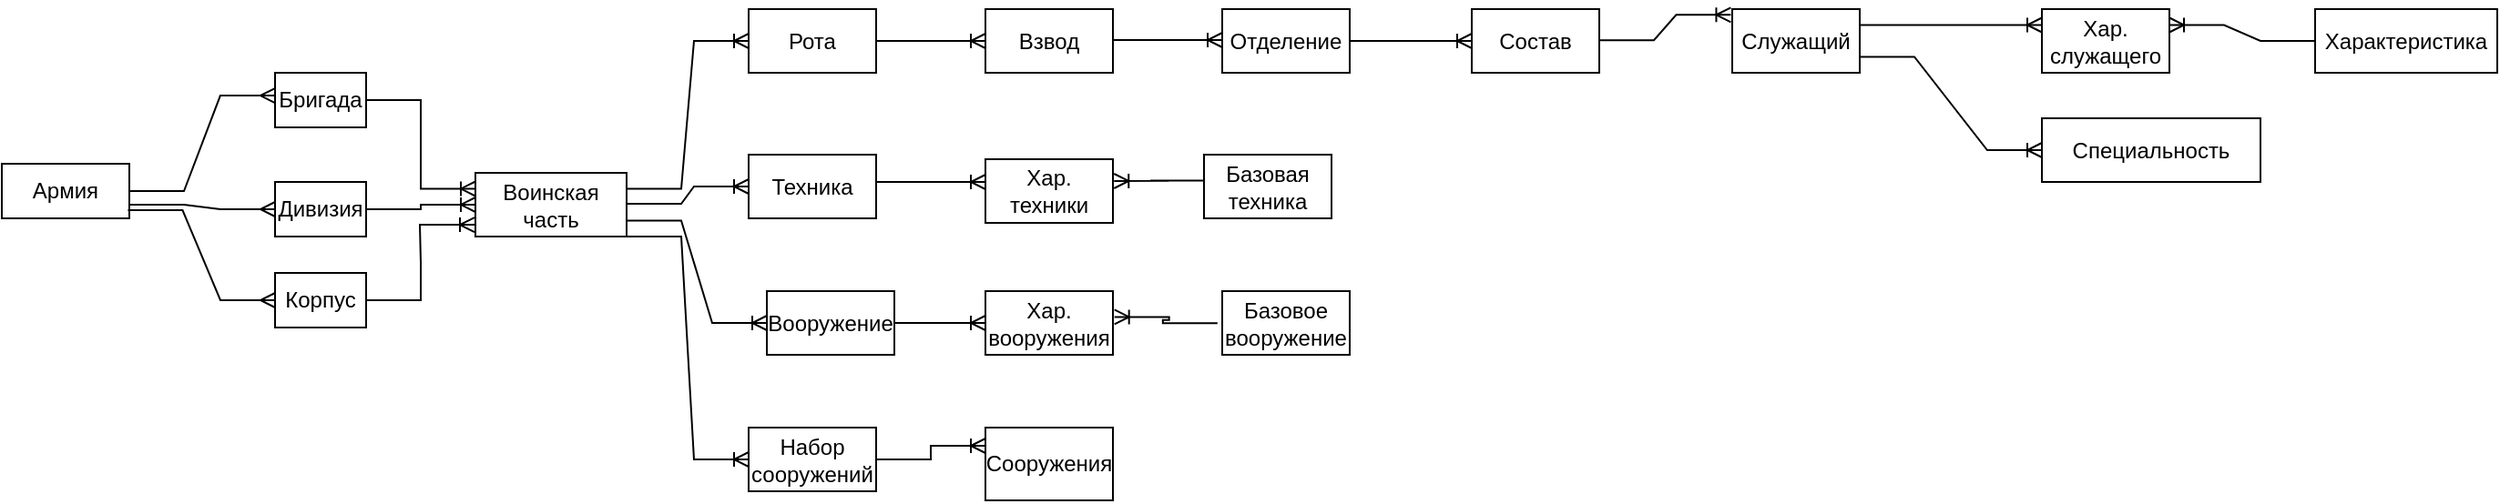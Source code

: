 <mxfile version="22.1.18" type="device">
  <diagram name="Страница — 1" id="XiXeaW232slYccb4axrf">
    <mxGraphModel dx="1050" dy="565" grid="1" gridSize="10" guides="1" tooltips="1" connect="1" arrows="1" fold="1" page="1" pageScale="1" pageWidth="827" pageHeight="1169" math="0" shadow="0">
      <root>
        <mxCell id="0" />
        <mxCell id="1" parent="0" />
        <mxCell id="y5jc44xShQ9iS71Ldo8q-1" value="Армия" style="rounded=0;whiteSpace=wrap;html=1;" parent="1" vertex="1">
          <mxGeometry x="20" y="150" width="70" height="30" as="geometry" />
        </mxCell>
        <mxCell id="y5jc44xShQ9iS71Ldo8q-2" value="Бригада" style="rounded=0;whiteSpace=wrap;html=1;" parent="1" vertex="1">
          <mxGeometry x="170" y="100" width="50" height="30" as="geometry" />
        </mxCell>
        <mxCell id="y5jc44xShQ9iS71Ldo8q-3" value="Дивизия" style="rounded=0;whiteSpace=wrap;html=1;" parent="1" vertex="1">
          <mxGeometry x="170" y="160" width="50" height="30" as="geometry" />
        </mxCell>
        <mxCell id="y5jc44xShQ9iS71Ldo8q-4" value="Корпус" style="rounded=0;whiteSpace=wrap;html=1;" parent="1" vertex="1">
          <mxGeometry x="170" y="210" width="50" height="30" as="geometry" />
        </mxCell>
        <mxCell id="y5jc44xShQ9iS71Ldo8q-5" value="" style="edgeStyle=entityRelationEdgeStyle;fontSize=12;html=1;endArrow=ERmany;rounded=0;entryX=-0.001;entryY=0.417;entryDx=0;entryDy=0;entryPerimeter=0;exitX=1;exitY=0.5;exitDx=0;exitDy=0;" parent="1" source="y5jc44xShQ9iS71Ldo8q-1" target="y5jc44xShQ9iS71Ldo8q-2" edge="1">
          <mxGeometry width="100" height="100" relative="1" as="geometry">
            <mxPoint x="10" y="170" as="sourcePoint" />
            <mxPoint x="110" y="70" as="targetPoint" />
            <Array as="points">
              <mxPoint x="110" y="120" />
              <mxPoint x="100" y="120" />
              <mxPoint x="110" y="110" />
            </Array>
          </mxGeometry>
        </mxCell>
        <mxCell id="y5jc44xShQ9iS71Ldo8q-6" value="" style="edgeStyle=entityRelationEdgeStyle;fontSize=12;html=1;endArrow=ERmany;rounded=0;exitX=1;exitY=0.75;exitDx=0;exitDy=0;entryX=0;entryY=0.5;entryDx=0;entryDy=0;" parent="1" source="y5jc44xShQ9iS71Ldo8q-1" target="y5jc44xShQ9iS71Ldo8q-3" edge="1">
          <mxGeometry width="100" height="100" relative="1" as="geometry">
            <mxPoint x="130" y="250" as="sourcePoint" />
            <mxPoint x="230" y="150" as="targetPoint" />
          </mxGeometry>
        </mxCell>
        <mxCell id="y5jc44xShQ9iS71Ldo8q-7" value="" style="edgeStyle=entityRelationEdgeStyle;fontSize=12;html=1;endArrow=ERmany;rounded=0;entryX=0;entryY=0.5;entryDx=0;entryDy=0;exitX=0.989;exitY=0.851;exitDx=0;exitDy=0;exitPerimeter=0;" parent="1" source="y5jc44xShQ9iS71Ldo8q-1" target="y5jc44xShQ9iS71Ldo8q-4" edge="1">
          <mxGeometry width="100" height="100" relative="1" as="geometry">
            <mxPoint x="20" y="310" as="sourcePoint" />
            <mxPoint x="120" y="210" as="targetPoint" />
          </mxGeometry>
        </mxCell>
        <mxCell id="y5jc44xShQ9iS71Ldo8q-8" value="Воинская часть" style="rounded=0;whiteSpace=wrap;html=1;" parent="1" vertex="1">
          <mxGeometry x="280" y="155" width="83" height="35" as="geometry" />
        </mxCell>
        <mxCell id="y5jc44xShQ9iS71Ldo8q-9" value="" style="edgeStyle=entityRelationEdgeStyle;fontSize=12;html=1;endArrow=ERoneToMany;rounded=0;exitX=1;exitY=0.5;exitDx=0;exitDy=0;entryX=0;entryY=0.25;entryDx=0;entryDy=0;" parent="1" source="y5jc44xShQ9iS71Ldo8q-2" target="y5jc44xShQ9iS71Ldo8q-8" edge="1">
          <mxGeometry width="100" height="100" relative="1" as="geometry">
            <mxPoint x="240" y="140" as="sourcePoint" />
            <mxPoint x="340" y="40" as="targetPoint" />
          </mxGeometry>
        </mxCell>
        <mxCell id="y5jc44xShQ9iS71Ldo8q-10" value="" style="edgeStyle=entityRelationEdgeStyle;fontSize=12;html=1;endArrow=ERoneToMany;rounded=0;exitX=1;exitY=0.5;exitDx=0;exitDy=0;entryX=0;entryY=0.5;entryDx=0;entryDy=0;" parent="1" source="y5jc44xShQ9iS71Ldo8q-3" target="y5jc44xShQ9iS71Ldo8q-8" edge="1">
          <mxGeometry width="100" height="100" relative="1" as="geometry">
            <mxPoint x="280" y="300" as="sourcePoint" />
            <mxPoint x="380" y="200" as="targetPoint" />
          </mxGeometry>
        </mxCell>
        <mxCell id="y5jc44xShQ9iS71Ldo8q-11" value="" style="edgeStyle=entityRelationEdgeStyle;fontSize=12;html=1;endArrow=ERoneToMany;rounded=0;exitX=1;exitY=0.5;exitDx=0;exitDy=0;entryX=-0.006;entryY=0.816;entryDx=0;entryDy=0;entryPerimeter=0;" parent="1" source="y5jc44xShQ9iS71Ldo8q-4" target="y5jc44xShQ9iS71Ldo8q-8" edge="1">
          <mxGeometry width="100" height="100" relative="1" as="geometry">
            <mxPoint x="340" y="290" as="sourcePoint" />
            <mxPoint x="440" y="190" as="targetPoint" />
          </mxGeometry>
        </mxCell>
        <mxCell id="y5jc44xShQ9iS71Ldo8q-12" value="Рота" style="rounded=0;whiteSpace=wrap;html=1;" parent="1" vertex="1">
          <mxGeometry x="430" y="65" width="70" height="35" as="geometry" />
        </mxCell>
        <mxCell id="y5jc44xShQ9iS71Ldo8q-13" value="Взвод" style="rounded=0;whiteSpace=wrap;html=1;" parent="1" vertex="1">
          <mxGeometry x="560" y="65" width="70" height="35" as="geometry" />
        </mxCell>
        <mxCell id="y5jc44xShQ9iS71Ldo8q-14" value="Техника" style="rounded=0;whiteSpace=wrap;html=1;" parent="1" vertex="1">
          <mxGeometry x="430" y="145" width="70" height="35" as="geometry" />
        </mxCell>
        <mxCell id="y5jc44xShQ9iS71Ldo8q-15" value="Хар. техники" style="rounded=0;whiteSpace=wrap;html=1;" parent="1" vertex="1">
          <mxGeometry x="560" y="147.5" width="70" height="35" as="geometry" />
        </mxCell>
        <mxCell id="y5jc44xShQ9iS71Ldo8q-16" value="Вооружение" style="rounded=0;whiteSpace=wrap;html=1;" parent="1" vertex="1">
          <mxGeometry x="440" y="220" width="70" height="35" as="geometry" />
        </mxCell>
        <mxCell id="y5jc44xShQ9iS71Ldo8q-17" value="Хар. вооружения" style="rounded=0;whiteSpace=wrap;html=1;" parent="1" vertex="1">
          <mxGeometry x="560" y="220" width="70" height="35" as="geometry" />
        </mxCell>
        <mxCell id="y5jc44xShQ9iS71Ldo8q-18" value="Набор сооружений" style="rounded=0;whiteSpace=wrap;html=1;" parent="1" vertex="1">
          <mxGeometry x="430" y="295" width="70" height="35" as="geometry" />
        </mxCell>
        <mxCell id="y5jc44xShQ9iS71Ldo8q-19" value="Сооружения" style="rounded=0;whiteSpace=wrap;html=1;" parent="1" vertex="1">
          <mxGeometry x="560" y="295" width="70" height="40" as="geometry" />
        </mxCell>
        <mxCell id="y5jc44xShQ9iS71Ldo8q-20" value="Базовая техника" style="rounded=0;whiteSpace=wrap;html=1;" parent="1" vertex="1">
          <mxGeometry x="680" y="145" width="70" height="35" as="geometry" />
        </mxCell>
        <mxCell id="y5jc44xShQ9iS71Ldo8q-21" value="Базовое вооружение" style="rounded=0;whiteSpace=wrap;html=1;" parent="1" vertex="1">
          <mxGeometry x="690" y="220" width="70" height="35" as="geometry" />
        </mxCell>
        <mxCell id="y5jc44xShQ9iS71Ldo8q-22" value="Отделение" style="rounded=0;whiteSpace=wrap;html=1;" parent="1" vertex="1">
          <mxGeometry x="690" y="65" width="70" height="35" as="geometry" />
        </mxCell>
        <mxCell id="y5jc44xShQ9iS71Ldo8q-23" value="" style="edgeStyle=entityRelationEdgeStyle;fontSize=12;html=1;endArrow=ERoneToMany;rounded=0;entryX=0;entryY=0.5;entryDx=0;entryDy=0;exitX=1;exitY=0.25;exitDx=0;exitDy=0;" parent="1" source="y5jc44xShQ9iS71Ldo8q-8" target="y5jc44xShQ9iS71Ldo8q-12" edge="1">
          <mxGeometry width="100" height="100" relative="1" as="geometry">
            <mxPoint x="320" y="155" as="sourcePoint" />
            <mxPoint x="420" y="55" as="targetPoint" />
          </mxGeometry>
        </mxCell>
        <mxCell id="y5jc44xShQ9iS71Ldo8q-24" value="" style="edgeStyle=entityRelationEdgeStyle;fontSize=12;html=1;endArrow=ERoneToMany;rounded=0;exitX=1;exitY=0.5;exitDx=0;exitDy=0;entryX=0;entryY=0.5;entryDx=0;entryDy=0;" parent="1" source="y5jc44xShQ9iS71Ldo8q-12" target="y5jc44xShQ9iS71Ldo8q-13" edge="1">
          <mxGeometry width="100" height="100" relative="1" as="geometry">
            <mxPoint x="270" y="130" as="sourcePoint" />
            <mxPoint x="370" y="30" as="targetPoint" />
          </mxGeometry>
        </mxCell>
        <mxCell id="y5jc44xShQ9iS71Ldo8q-25" value="" style="edgeStyle=entityRelationEdgeStyle;fontSize=12;html=1;endArrow=ERoneToMany;rounded=0;exitX=1;exitY=0.5;exitDx=0;exitDy=0;entryX=0;entryY=0.5;entryDx=0;entryDy=0;" parent="1" edge="1">
          <mxGeometry width="100" height="100" relative="1" as="geometry">
            <mxPoint x="630" y="82" as="sourcePoint" />
            <mxPoint x="690" y="82" as="targetPoint" />
          </mxGeometry>
        </mxCell>
        <mxCell id="y5jc44xShQ9iS71Ldo8q-26" value="" style="edgeStyle=entityRelationEdgeStyle;fontSize=12;html=1;endArrow=ERoneToMany;rounded=0;exitX=1;exitY=0.5;exitDx=0;exitDy=0;entryX=0;entryY=0.5;entryDx=0;entryDy=0;" parent="1" target="y5jc44xShQ9iS71Ldo8q-14" edge="1">
          <mxGeometry width="100" height="100" relative="1" as="geometry">
            <mxPoint x="363" y="172" as="sourcePoint" />
            <mxPoint x="423" y="172" as="targetPoint" />
          </mxGeometry>
        </mxCell>
        <mxCell id="y5jc44xShQ9iS71Ldo8q-27" value="" style="edgeStyle=entityRelationEdgeStyle;fontSize=12;html=1;endArrow=ERoneToMany;rounded=0;exitX=1;exitY=0.5;exitDx=0;exitDy=0;entryX=0;entryY=0.5;entryDx=0;entryDy=0;" parent="1" edge="1">
          <mxGeometry width="100" height="100" relative="1" as="geometry">
            <mxPoint x="500" y="160" as="sourcePoint" />
            <mxPoint x="560" y="160" as="targetPoint" />
          </mxGeometry>
        </mxCell>
        <mxCell id="y5jc44xShQ9iS71Ldo8q-28" value="" style="edgeStyle=entityRelationEdgeStyle;fontSize=12;html=1;endArrow=ERoneToMany;rounded=0;entryX=1.009;entryY=0.343;entryDx=0;entryDy=0;entryPerimeter=0;exitX=0.008;exitY=0.408;exitDx=0;exitDy=0;exitPerimeter=0;" parent="1" source="y5jc44xShQ9iS71Ldo8q-20" target="y5jc44xShQ9iS71Ldo8q-15" edge="1">
          <mxGeometry width="100" height="100" relative="1" as="geometry">
            <mxPoint x="640" y="120" as="sourcePoint" />
            <mxPoint x="600" y="123" as="targetPoint" />
          </mxGeometry>
        </mxCell>
        <mxCell id="y5jc44xShQ9iS71Ldo8q-29" value="" style="edgeStyle=entityRelationEdgeStyle;fontSize=12;html=1;endArrow=ERoneToMany;rounded=0;exitX=1;exitY=0.75;exitDx=0;exitDy=0;entryX=0;entryY=0.5;entryDx=0;entryDy=0;" parent="1" source="y5jc44xShQ9iS71Ldo8q-8" target="y5jc44xShQ9iS71Ldo8q-16" edge="1">
          <mxGeometry width="100" height="100" relative="1" as="geometry">
            <mxPoint x="300" y="350" as="sourcePoint" />
            <mxPoint x="400" y="250" as="targetPoint" />
          </mxGeometry>
        </mxCell>
        <mxCell id="y5jc44xShQ9iS71Ldo8q-30" value="" style="edgeStyle=entityRelationEdgeStyle;fontSize=12;html=1;endArrow=ERoneToMany;rounded=0;exitX=1;exitY=0.5;exitDx=0;exitDy=0;entryX=0;entryY=0.5;entryDx=0;entryDy=0;" parent="1" source="y5jc44xShQ9iS71Ldo8q-16" target="y5jc44xShQ9iS71Ldo8q-17" edge="1">
          <mxGeometry width="100" height="100" relative="1" as="geometry">
            <mxPoint x="520" y="290" as="sourcePoint" />
            <mxPoint x="620" y="190" as="targetPoint" />
          </mxGeometry>
        </mxCell>
        <mxCell id="y5jc44xShQ9iS71Ldo8q-31" value="" style="edgeStyle=entityRelationEdgeStyle;fontSize=12;html=1;endArrow=ERoneToMany;rounded=0;exitX=-0.037;exitY=0.503;exitDx=0;exitDy=0;entryX=1.012;entryY=0.406;entryDx=0;entryDy=0;entryPerimeter=0;exitPerimeter=0;" parent="1" source="y5jc44xShQ9iS71Ldo8q-21" target="y5jc44xShQ9iS71Ldo8q-17" edge="1">
          <mxGeometry width="100" height="100" relative="1" as="geometry">
            <mxPoint x="620.0" y="280" as="sourcePoint" />
            <mxPoint x="670" y="280" as="targetPoint" />
          </mxGeometry>
        </mxCell>
        <mxCell id="y5jc44xShQ9iS71Ldo8q-32" value="" style="edgeStyle=entityRelationEdgeStyle;fontSize=12;html=1;endArrow=ERoneToMany;rounded=0;exitX=1;exitY=1;exitDx=0;exitDy=0;" parent="1" source="y5jc44xShQ9iS71Ldo8q-8" target="y5jc44xShQ9iS71Ldo8q-18" edge="1">
          <mxGeometry width="100" height="100" relative="1" as="geometry">
            <mxPoint x="520" y="400" as="sourcePoint" />
            <mxPoint x="620" y="300" as="targetPoint" />
          </mxGeometry>
        </mxCell>
        <mxCell id="y5jc44xShQ9iS71Ldo8q-33" value="" style="edgeStyle=entityRelationEdgeStyle;fontSize=12;html=1;endArrow=ERoneToMany;rounded=0;exitX=1;exitY=0.5;exitDx=0;exitDy=0;entryX=0;entryY=0.25;entryDx=0;entryDy=0;" parent="1" source="y5jc44xShQ9iS71Ldo8q-18" target="y5jc44xShQ9iS71Ldo8q-19" edge="1">
          <mxGeometry width="100" height="100" relative="1" as="geometry">
            <mxPoint x="500" y="380" as="sourcePoint" />
            <mxPoint x="600" y="280" as="targetPoint" />
          </mxGeometry>
        </mxCell>
        <mxCell id="y5jc44xShQ9iS71Ldo8q-34" value="Состав" style="rounded=0;whiteSpace=wrap;html=1;" parent="1" vertex="1">
          <mxGeometry x="827" y="65" width="70" height="35" as="geometry" />
        </mxCell>
        <mxCell id="y5jc44xShQ9iS71Ldo8q-35" value="Хар. служащего" style="rounded=0;whiteSpace=wrap;html=1;" parent="1" vertex="1">
          <mxGeometry x="1140" y="65" width="70" height="35" as="geometry" />
        </mxCell>
        <mxCell id="y5jc44xShQ9iS71Ldo8q-36" value="Специальность" style="rounded=0;whiteSpace=wrap;html=1;" parent="1" vertex="1">
          <mxGeometry x="1140" y="125" width="120" height="35" as="geometry" />
        </mxCell>
        <mxCell id="y5jc44xShQ9iS71Ldo8q-37" value="Служащий" style="rounded=0;whiteSpace=wrap;html=1;" parent="1" vertex="1">
          <mxGeometry x="970" y="65" width="70" height="35" as="geometry" />
        </mxCell>
        <mxCell id="y5jc44xShQ9iS71Ldo8q-39" value="" style="edgeStyle=entityRelationEdgeStyle;fontSize=12;html=1;endArrow=ERoneToMany;rounded=0;exitX=1;exitY=0.5;exitDx=0;exitDy=0;entryX=0;entryY=0.5;entryDx=0;entryDy=0;" parent="1" source="y5jc44xShQ9iS71Ldo8q-22" target="y5jc44xShQ9iS71Ldo8q-34" edge="1">
          <mxGeometry width="100" height="100" relative="1" as="geometry">
            <mxPoint x="780" y="120" as="sourcePoint" />
            <mxPoint x="880" y="20" as="targetPoint" />
          </mxGeometry>
        </mxCell>
        <mxCell id="y5jc44xShQ9iS71Ldo8q-40" value="" style="edgeStyle=entityRelationEdgeStyle;fontSize=12;html=1;endArrow=ERoneToMany;rounded=0;exitX=1;exitY=0.5;exitDx=0;exitDy=0;entryX=-0.011;entryY=0.091;entryDx=0;entryDy=0;entryPerimeter=0;" parent="1" target="y5jc44xShQ9iS71Ldo8q-37" edge="1">
          <mxGeometry width="100" height="100" relative="1" as="geometry">
            <mxPoint x="897" y="82.14" as="sourcePoint" />
            <mxPoint x="940" y="82" as="targetPoint" />
          </mxGeometry>
        </mxCell>
        <mxCell id="y5jc44xShQ9iS71Ldo8q-42" value="" style="edgeStyle=entityRelationEdgeStyle;fontSize=12;html=1;endArrow=ERoneToMany;rounded=0;entryX=0;entryY=0.5;entryDx=0;entryDy=0;exitX=1;exitY=0.75;exitDx=0;exitDy=0;" parent="1" source="y5jc44xShQ9iS71Ldo8q-37" target="y5jc44xShQ9iS71Ldo8q-36" edge="1">
          <mxGeometry width="100" height="100" relative="1" as="geometry">
            <mxPoint x="950" y="250" as="sourcePoint" />
            <mxPoint x="1050" y="150" as="targetPoint" />
          </mxGeometry>
        </mxCell>
        <mxCell id="y5jc44xShQ9iS71Ldo8q-43" value="" style="edgeStyle=entityRelationEdgeStyle;fontSize=12;html=1;endArrow=ERoneToMany;rounded=0;exitX=1;exitY=0.25;exitDx=0;exitDy=0;entryX=0;entryY=0.25;entryDx=0;entryDy=0;" parent="1" source="y5jc44xShQ9iS71Ldo8q-37" target="y5jc44xShQ9iS71Ldo8q-35" edge="1">
          <mxGeometry width="100" height="100" relative="1" as="geometry">
            <mxPoint x="1060" y="60" as="sourcePoint" />
            <mxPoint x="1160" y="-40" as="targetPoint" />
          </mxGeometry>
        </mxCell>
        <mxCell id="y5jc44xShQ9iS71Ldo8q-44" value="Характеристика" style="rounded=0;whiteSpace=wrap;html=1;" parent="1" vertex="1">
          <mxGeometry x="1290" y="65" width="100" height="35" as="geometry" />
        </mxCell>
        <mxCell id="y5jc44xShQ9iS71Ldo8q-45" value="" style="edgeStyle=entityRelationEdgeStyle;fontSize=12;html=1;endArrow=ERoneToMany;rounded=0;entryX=1;entryY=0.25;entryDx=0;entryDy=0;" parent="1" source="y5jc44xShQ9iS71Ldo8q-44" target="y5jc44xShQ9iS71Ldo8q-35" edge="1">
          <mxGeometry width="100" height="100" relative="1" as="geometry">
            <mxPoint x="1220" y="110" as="sourcePoint" />
            <mxPoint x="1320" y="10" as="targetPoint" />
          </mxGeometry>
        </mxCell>
      </root>
    </mxGraphModel>
  </diagram>
</mxfile>
